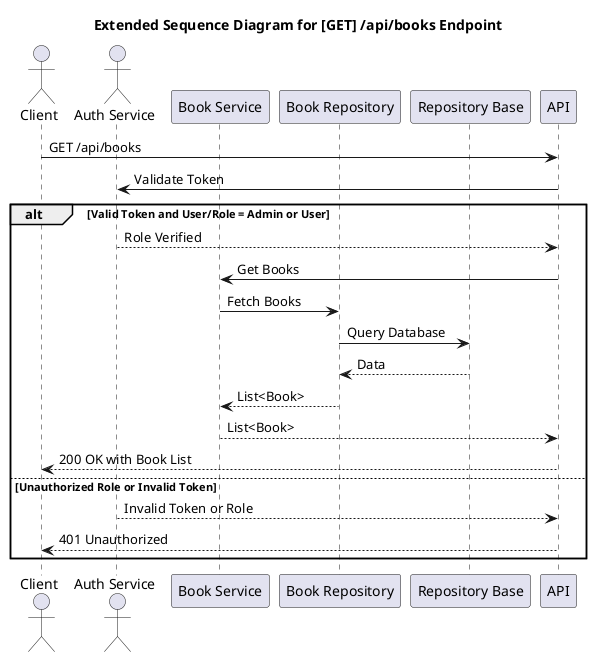 @startuml
title Extended Sequence Diagram for [GET] /api/books Endpoint

actor Client
actor "Auth Service" as Auth
participant "Book Service" as BookService
participant "Book Repository" as BookRepo
participant "Repository Base" as RepoBase
participant API

Client -> API: GET /api/books
API -> Auth: Validate Token
alt Valid Token and User/Role = Admin or User
    Auth --> API: Role Verified
    API -> BookService: Get Books
    BookService -> BookRepo: Fetch Books
    BookRepo -> RepoBase: Query Database
    RepoBase --> BookRepo: Data
    BookRepo --> BookService: List<Book>
    BookService --> API: List<Book>
    API --> Client: 200 OK with Book List
else Unauthorized Role or Invalid Token
    Auth --> API: Invalid Token or Role
    API --> Client: 401 Unauthorized
end

@enduml
